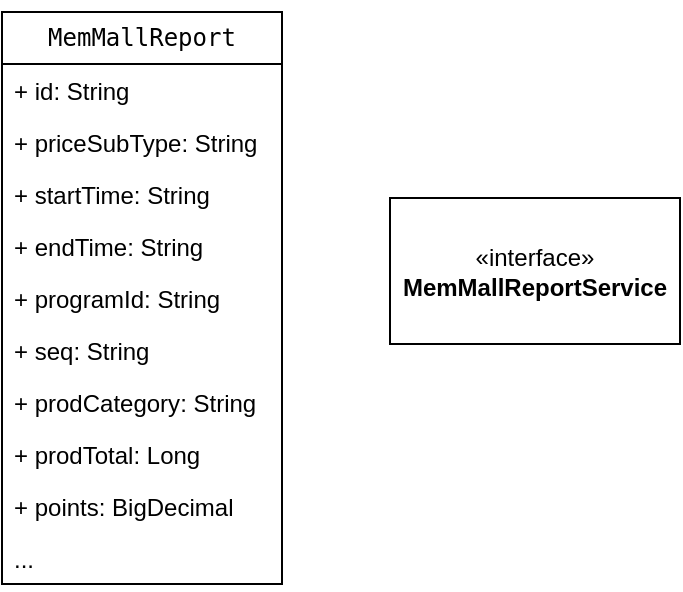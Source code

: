<mxfile version="22.1.4" type="github">
  <diagram name="第 1 页" id="nDGAsCrQdmkP7H7d9D36">
    <mxGraphModel dx="704" dy="384" grid="0" gridSize="10" guides="1" tooltips="1" connect="1" arrows="1" fold="1" page="1" pageScale="1" pageWidth="827" pageHeight="1169" math="0" shadow="0">
      <root>
        <mxCell id="0" />
        <mxCell id="1" parent="0" />
        <mxCell id="vsb5WUh5hnUvtCV9O7lw-1" value="&lt;pre style=&quot;background-color: rgb(255, 255, 255); font-family: &amp;quot;Fira Code&amp;quot;, monospace; font-size: 9pt;&quot;&gt;MemMallReport&lt;/pre&gt;" style="swimlane;fontStyle=0;childLayout=stackLayout;horizontal=1;startSize=26;fillColor=none;horizontalStack=0;resizeParent=1;resizeParentMax=0;resizeLast=0;collapsible=1;marginBottom=0;whiteSpace=wrap;html=1;" vertex="1" parent="1">
          <mxGeometry x="71" y="377" width="140" height="286" as="geometry" />
        </mxCell>
        <mxCell id="vsb5WUh5hnUvtCV9O7lw-2" value="+ id&lt;span style=&quot;background-color: initial;&quot;&gt;: String&lt;/span&gt;" style="text;strokeColor=none;fillColor=none;align=left;verticalAlign=top;spacingLeft=4;spacingRight=4;overflow=hidden;rotatable=0;points=[[0,0.5],[1,0.5]];portConstraint=eastwest;whiteSpace=wrap;html=1;" vertex="1" parent="vsb5WUh5hnUvtCV9O7lw-1">
          <mxGeometry y="26" width="140" height="26" as="geometry" />
        </mxCell>
        <mxCell id="vsb5WUh5hnUvtCV9O7lw-3" value="+ priceSubType&lt;span style=&quot;background-color: initial;&quot;&gt;: String&lt;/span&gt;" style="text;strokeColor=none;fillColor=none;align=left;verticalAlign=top;spacingLeft=4;spacingRight=4;overflow=hidden;rotatable=0;points=[[0,0.5],[1,0.5]];portConstraint=eastwest;whiteSpace=wrap;html=1;" vertex="1" parent="vsb5WUh5hnUvtCV9O7lw-1">
          <mxGeometry y="52" width="140" height="26" as="geometry" />
        </mxCell>
        <mxCell id="vsb5WUh5hnUvtCV9O7lw-4" value="+&amp;nbsp;startTime&lt;span style=&quot;background-color: initial;&quot;&gt;: String&lt;/span&gt;" style="text;strokeColor=none;fillColor=none;align=left;verticalAlign=top;spacingLeft=4;spacingRight=4;overflow=hidden;rotatable=0;points=[[0,0.5],[1,0.5]];portConstraint=eastwest;whiteSpace=wrap;html=1;" vertex="1" parent="vsb5WUh5hnUvtCV9O7lw-1">
          <mxGeometry y="78" width="140" height="26" as="geometry" />
        </mxCell>
        <mxCell id="vsb5WUh5hnUvtCV9O7lw-5" value="+&amp;nbsp;endTime&lt;span style=&quot;background-color: initial;&quot;&gt;: String&lt;/span&gt;" style="text;strokeColor=none;fillColor=none;align=left;verticalAlign=top;spacingLeft=4;spacingRight=4;overflow=hidden;rotatable=0;points=[[0,0.5],[1,0.5]];portConstraint=eastwest;whiteSpace=wrap;html=1;" vertex="1" parent="vsb5WUh5hnUvtCV9O7lw-1">
          <mxGeometry y="104" width="140" height="26" as="geometry" />
        </mxCell>
        <mxCell id="vsb5WUh5hnUvtCV9O7lw-6" value="+&amp;nbsp;programId&lt;span style=&quot;background-color: initial;&quot;&gt;: String&lt;/span&gt;" style="text;strokeColor=none;fillColor=none;align=left;verticalAlign=top;spacingLeft=4;spacingRight=4;overflow=hidden;rotatable=0;points=[[0,0.5],[1,0.5]];portConstraint=eastwest;whiteSpace=wrap;html=1;" vertex="1" parent="vsb5WUh5hnUvtCV9O7lw-1">
          <mxGeometry y="130" width="140" height="26" as="geometry" />
        </mxCell>
        <mxCell id="vsb5WUh5hnUvtCV9O7lw-7" value="+&amp;nbsp;seq&lt;span style=&quot;background-color: initial;&quot;&gt;: String&lt;/span&gt;" style="text;strokeColor=none;fillColor=none;align=left;verticalAlign=top;spacingLeft=4;spacingRight=4;overflow=hidden;rotatable=0;points=[[0,0.5],[1,0.5]];portConstraint=eastwest;whiteSpace=wrap;html=1;" vertex="1" parent="vsb5WUh5hnUvtCV9O7lw-1">
          <mxGeometry y="156" width="140" height="26" as="geometry" />
        </mxCell>
        <mxCell id="vsb5WUh5hnUvtCV9O7lw-8" value="+&amp;nbsp;prodCategory&lt;span style=&quot;background-color: initial;&quot;&gt;: String&lt;/span&gt;" style="text;strokeColor=none;fillColor=none;align=left;verticalAlign=top;spacingLeft=4;spacingRight=4;overflow=hidden;rotatable=0;points=[[0,0.5],[1,0.5]];portConstraint=eastwest;whiteSpace=wrap;html=1;" vertex="1" parent="vsb5WUh5hnUvtCV9O7lw-1">
          <mxGeometry y="182" width="140" height="26" as="geometry" />
        </mxCell>
        <mxCell id="vsb5WUh5hnUvtCV9O7lw-9" value="+&amp;nbsp;prodTotal&lt;span style=&quot;background-color: initial;&quot;&gt;:&amp;nbsp;&lt;/span&gt;Long" style="text;strokeColor=none;fillColor=none;align=left;verticalAlign=top;spacingLeft=4;spacingRight=4;overflow=hidden;rotatable=0;points=[[0,0.5],[1,0.5]];portConstraint=eastwest;whiteSpace=wrap;html=1;" vertex="1" parent="vsb5WUh5hnUvtCV9O7lw-1">
          <mxGeometry y="208" width="140" height="26" as="geometry" />
        </mxCell>
        <mxCell id="vsb5WUh5hnUvtCV9O7lw-10" value="+&amp;nbsp;points&lt;span style=&quot;background-color: initial;&quot;&gt;: BigDecimal&lt;/span&gt;" style="text;strokeColor=none;fillColor=none;align=left;verticalAlign=top;spacingLeft=4;spacingRight=4;overflow=hidden;rotatable=0;points=[[0,0.5],[1,0.5]];portConstraint=eastwest;whiteSpace=wrap;html=1;" vertex="1" parent="vsb5WUh5hnUvtCV9O7lw-1">
          <mxGeometry y="234" width="140" height="26" as="geometry" />
        </mxCell>
        <mxCell id="vsb5WUh5hnUvtCV9O7lw-11" value="..." style="text;strokeColor=none;fillColor=none;align=left;verticalAlign=top;spacingLeft=4;spacingRight=4;overflow=hidden;rotatable=0;points=[[0,0.5],[1,0.5]];portConstraint=eastwest;whiteSpace=wrap;html=1;" vertex="1" parent="vsb5WUh5hnUvtCV9O7lw-1">
          <mxGeometry y="260" width="140" height="26" as="geometry" />
        </mxCell>
        <mxCell id="vsb5WUh5hnUvtCV9O7lw-12" value="«interface»&lt;br&gt;&lt;b&gt;MemMallReportService&lt;/b&gt;" style="html=1;whiteSpace=wrap;" vertex="1" parent="1">
          <mxGeometry x="265" y="470" width="145" height="73" as="geometry" />
        </mxCell>
      </root>
    </mxGraphModel>
  </diagram>
</mxfile>

